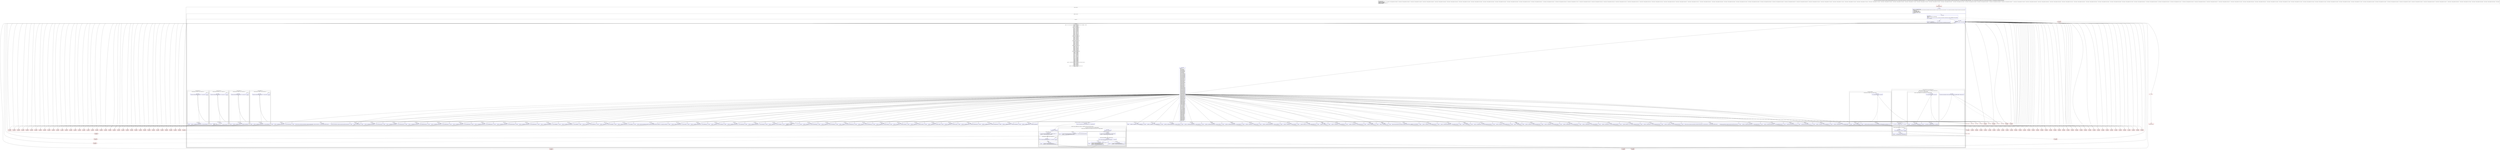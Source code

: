 digraph "CFG forandroidx.constraintlayout.widget.ConstraintSet.populateOverride(Landroid\/content\/Context;Landroidx\/constraintlayout\/widget\/ConstraintSet$Constraint;Landroid\/content\/res\/TypedArray;)V" {
subgraph cluster_Region_2022924913 {
label = "R(2:1|(3:3|4|7))";
node [shape=record,color=blue];
Node_215 [shape=record,label="{215\:\ 0x0000|int int r2 = r18.getIndexCount()\landroidx.constraintlayout.widget.ConstraintSet$Constraint$Delta androidx.constraintlayout.widget.ConstraintSet.Constraint.Delta r3 = new androidx.constraintlayout.widget.ConstraintSet.Constraint.Delta()\lr17.mDelta = r3\lr17.motion.mApply = false\lr17.layout.mApply = false\lr17.propertySet.mApply = false\lr17.transform.mApply = false\lint r4 = 0\l}"];
subgraph cluster_LoopRegion_978593911 {
label = "LOOP:0: (3:3|4|7)";
node [shape=record,color=blue];
Node_216 [shape=record,label="{216\:\ 0x0021|LOOP_START\lLOOP:0: B:216:0x0021\-\>B:330:0x05b1\lPHI: r4 \l  PHI: (r4v5 'i' int) = (r4v4 'i' int), (r4v6 'i' int) binds: [B:215:0x0000, B:330:0x05b1] A[DONT_GENERATE, DONT_INLINE]\l|if (r4 \< r2) goto L3\l}"];
subgraph cluster_Region_287174625 {
label = "R(3:3|4|7)";
node [shape=record,color=blue];
Node_217 [shape=record,label="{217\:\ 0x0023|int int r6 = r18.getIndex(r4)\lint int r7 = androidx.constraintlayout.widget.ConstraintSet.overrideMapToConstant.get(r6)\l}"];
subgraph cluster_SwitchRegion_1844834395 {
label = "Switch: 81
 case 2 -> R(2:208|1)
 case 3, 4, 9, 10, 25, 26, 29, 30, 32, 33, 35, 36, 61, 88, 89, 90, 91, 92, default -> R(2:5|1)
 case 5 -> R(2:206|1)
 case 6 -> R(2:204|1)
 case 7 -> R(2:202|1)
 case 8 -> R(1:(2:199|1)(1:1))
 case 11 -> R(2:195|1)
 case 12 -> R(2:193|1)
 case 13 -> R(2:191|1)
 case 14 -> R(2:189|1)
 case 15 -> R(2:187|1)
 case 16 -> R(2:185|1)
 case 17 -> R(2:183|1)
 case 18 -> R(2:181|1)
 case 19 -> R(2:179|1)
 case 20 -> R(2:177|1)
 case 21 -> R(2:175|1)
 case 22 -> R(2:173|1)
 case 23 -> R(2:171|1)
 case 24 -> R(2:169|1)
 case 27 -> R(2:167|1)
 case 28 -> R(2:165|1)
 case 31 -> R(1:(2:162|1)(1:1))
 case 34 -> R(2:158|1)
 case 37 -> R(2:156|1)
 case 38 -> R(2:154|1)
 case 39 -> R(2:152|1)
 case 40 -> R(2:150|1)
 case 41 -> R(2:148|1)
 case 42 -> R(2:146|1)
 case 43 -> R(2:144|1)
 case 44 -> R(1:(2:141|1)(1:1))
 case 45 -> R(2:137|1)
 case 46 -> R(2:135|1)
 case 47 -> R(2:133|1)
 case 48 -> R(2:131|1)
 case 49 -> R(2:129|1)
 case 50 -> R(2:127|1)
 case 51 -> R(2:125|1)
 case 52 -> R(2:123|1)
 case 53 -> R(1:(2:120|1)(1:1))
 case 54 -> R(2:116|1)
 case 55 -> R(2:114|1)
 case 56 -> R(2:112|1)
 case 57 -> R(2:110|1)
 case 58 -> R(2:108|1)
 case 59 -> R(2:106|1)
 case 60 -> R(2:104|1)
 case 62 -> R(2:102|1)
 case 63 -> R(2:100|1)
 case 64 -> R(2:98|1)
 case 65 -> R(1:(2:94|1)(2:96|1))
 case 66 -> R(2:90|1)
 case 67 -> R(2:88|1)
 case 68 -> R(2:86|1)
 case 69 -> R(2:84|1)
 case 70 -> R(2:82|1)
 case 71 -> R(2:80|1)
 case 72 -> R(2:78|1)
 case 73 -> R(2:76|1)
 case 74 -> R(2:74|1)
 case 75 -> R(2:72|1)
 case 76 -> R(2:70|1)
 case 77 -> R(2:68|1)
 case 78 -> R(2:66|1)
 case 79 -> R(2:64|1)
 case 80 -> R(2:62|1)
 case 81 -> R(2:60|1)
 case 82 -> R(2:58|1)
 case 83 -> R(2:56|1)
 case 84 -> R(2:54|1)
 case 85 -> R(2:52|1)
 case 86 -> R(2:35|(2:37|(2:39|1)(1:1))(1:(2:50|1)(2:44|(2:46|1)(2:48|1))))
 case 87 -> R(2:33|1)
 case 93 -> R(2:31|1)
 case 94 -> R(2:29|1)
 case 95 -> R(2:27|1)
 case 96 -> R(2:25|1)
 case 97 -> R(2:23|1)
 case 98 -> R(1:(2:12|(2:14|1)(1:1))(1:(2:19|1)(2:21|1)))
 case 99 -> R(2:8|1)";
node [shape=record,color=blue];
Node_218 [shape=record,label="{218\:\ 0x003a|switch(r7) \{\l    case 2: goto L208;\l    case 3: goto L5;\l    case 4: goto L5;\l    case 5: goto L206;\l    case 6: goto L204;\l    case 7: goto L202;\l    case 8: goto L197;\l    case 9: goto L5;\l    case 10: goto L5;\l    case 11: goto L195;\l    case 12: goto L193;\l    case 13: goto L191;\l    case 14: goto L189;\l    case 15: goto L187;\l    case 16: goto L185;\l    case 17: goto L183;\l    case 18: goto L181;\l    case 19: goto L179;\l    case 20: goto L177;\l    case 21: goto L175;\l    case 22: goto L173;\l    case 23: goto L171;\l    case 24: goto L169;\l    case 25: goto L5;\l    case 26: goto L5;\l    case 27: goto L167;\l    case 28: goto L165;\l    case 29: goto L5;\l    case 30: goto L5;\l    case 31: goto L160;\l    case 32: goto L5;\l    case 33: goto L5;\l    case 34: goto L158;\l    case 35: goto L5;\l    case 36: goto L5;\l    case 37: goto L156;\l    case 38: goto L154;\l    case 39: goto L152;\l    case 40: goto L150;\l    case 41: goto L148;\l    case 42: goto L146;\l    case 43: goto L144;\l    case 44: goto L139;\l    case 45: goto L137;\l    case 46: goto L135;\l    case 47: goto L133;\l    case 48: goto L131;\l    case 49: goto L129;\l    case 50: goto L127;\l    case 51: goto L125;\l    case 52: goto L123;\l    case 53: goto L118;\l    case 54: goto L116;\l    case 55: goto L114;\l    case 56: goto L112;\l    case 57: goto L110;\l    case 58: goto L108;\l    case 59: goto L106;\l    case 60: goto L104;\l    case 61: goto L5;\l    case 62: goto L102;\l    case 63: goto L100;\l    case 64: goto L98;\l    case 65: goto L92;\l    case 66: goto L90;\l    case 67: goto L88;\l    case 68: goto L86;\l    case 69: goto L84;\l    case 70: goto L82;\l    case 71: goto L80;\l    case 72: goto L78;\l    case 73: goto L76;\l    case 74: goto L74;\l    case 75: goto L72;\l    case 76: goto L70;\l    case 77: goto L68;\l    case 78: goto L66;\l    case 79: goto L64;\l    case 80: goto L62;\l    case 81: goto L60;\l    case 82: goto L58;\l    case 83: goto L56;\l    case 84: goto L54;\l    case 85: goto L52;\l    case 86: goto L35;\l    case 87: goto L33;\l    case 88: goto L5;\l    case 89: goto L5;\l    case 90: goto L5;\l    case 91: goto L5;\l    case 92: goto L5;\l    case 93: goto L31;\l    case 94: goto L29;\l    case 95: goto L27;\l    case 96: goto L25;\l    case 97: goto L23;\l    case 98: goto L10;\l    case 99: goto L8;\l    default: goto L5;\l\}\l}"];
subgraph cluster_Region_288257815 {
label = "R(2:208|1)";
node [shape=record,color=blue];
Node_329 [shape=record,label="{329\:\ 0x05a4|r3.add(2, r18.getDimensionPixelSize(r6, r17.layout.bottomMargin))\l}"];
Node_InsnContainer_1365319166 [shape=record,label="{|break\l}"];
}
subgraph cluster_Region_1515691851 {
label = "R(2:5|1)";
node [shape=record,color=blue];
Node_219 [shape=record,label="{219\:\ 0x003d|android.util.Log.w(androidx.constraintlayout.widget.ConstraintSet.TAG, \"Unknown attribute 0x\" + java.lang.Integer.toHexString(r6) + \"   \" + androidx.constraintlayout.widget.ConstraintSet.mapToConstant.get(r6))\l}"];
Node_InsnContainer_540230502 [shape=record,label="{|break\l}"];
}
subgraph cluster_Region_1639499347 {
label = "R(2:206|1)";
node [shape=record,color=blue];
Node_328 [shape=record,label="{328\:\ 0x059b|r3.add(5, r18.getString(r6))\l}"];
Node_InsnContainer_1929042830 [shape=record,label="{|break\l}"];
}
subgraph cluster_Region_39559423 {
label = "R(2:204|1)";
node [shape=record,color=blue];
Node_327 [shape=record,label="{327\:\ 0x058e|r3.add(6, r18.getDimensionPixelOffset(r6, r17.layout.editorAbsoluteX))\l}"];
Node_InsnContainer_1376188065 [shape=record,label="{|break\l}"];
}
subgraph cluster_Region_425142099 {
label = "R(2:202|1)";
node [shape=record,color=blue];
Node_326 [shape=record,label="{326\:\ 0x0581|r3.add(7, r18.getDimensionPixelOffset(r6, r17.layout.editorAbsoluteY))\l}"];
Node_InsnContainer_189898738 [shape=record,label="{|break\l}"];
}
subgraph cluster_Region_834917773 {
label = "R(1:(2:199|1)(1:1))";
node [shape=record,color=blue];
subgraph cluster_IfRegion_364994192 {
label = "IF [B:324:0x0571] THEN: R(2:199|1) ELSE: R(1:1)";
node [shape=record,color=blue];
Node_324 [shape=record,label="{324\:\ 0x0571|if (android.os.Build.VERSION.SDK_INT \>= 17) goto L199\l}"];
subgraph cluster_Region_2074312097 {
label = "R(2:199|1)";
node [shape=record,color=blue];
Node_325 [shape=record,label="{325\:\ 0x0573|r3.add(8, r18.getDimensionPixelSize(r6, r17.layout.endMargin))\l}"];
Node_InsnContainer_1880559991 [shape=record,label="{|break\l}"];
}
subgraph cluster_Region_2008989320 {
label = "R(1:1)";
node [shape=record,color=blue];
Node_InsnContainer_1493066319 [shape=record,label="{|break\l}"];
}
}
}
subgraph cluster_Region_1552852696 {
label = "R(2:195|1)";
node [shape=record,color=blue];
Node_322 [shape=record,label="{322\:\ 0x0561|r3.add(11, r18.getDimensionPixelSize(r6, r17.layout.goneBottomMargin))\l}"];
Node_InsnContainer_1205109278 [shape=record,label="{|break\l}"];
}
subgraph cluster_Region_51231214 {
label = "R(2:193|1)";
node [shape=record,color=blue];
Node_321 [shape=record,label="{321\:\ 0x0553|r3.add(12, r18.getDimensionPixelSize(r6, r17.layout.goneEndMargin))\l}"];
Node_InsnContainer_260095802 [shape=record,label="{|break\l}"];
}
subgraph cluster_Region_599812963 {
label = "R(2:191|1)";
node [shape=record,color=blue];
Node_320 [shape=record,label="{320\:\ 0x0545|r3.add(13, r18.getDimensionPixelSize(r6, r17.layout.goneLeftMargin))\l}"];
Node_InsnContainer_222829244 [shape=record,label="{|break\l}"];
}
subgraph cluster_Region_1139688655 {
label = "R(2:189|1)";
node [shape=record,color=blue];
Node_319 [shape=record,label="{319\:\ 0x0537|r3.add(14, r18.getDimensionPixelSize(r6, r17.layout.goneRightMargin))\l}"];
Node_InsnContainer_638577984 [shape=record,label="{|break\l}"];
}
subgraph cluster_Region_1795129868 {
label = "R(2:187|1)";
node [shape=record,color=blue];
Node_318 [shape=record,label="{318\:\ 0x0528|r3.add(15, r18.getDimensionPixelSize(r6, r17.layout.goneStartMargin))\l}"];
Node_InsnContainer_1160269805 [shape=record,label="{|break\l}"];
}
subgraph cluster_Region_72582260 {
label = "R(2:185|1)";
node [shape=record,color=blue];
Node_317 [shape=record,label="{317\:\ 0x0519|r3.add(16, r18.getDimensionPixelSize(r6, r17.layout.goneTopMargin))\l}"];
Node_InsnContainer_1339773213 [shape=record,label="{|break\l}"];
}
subgraph cluster_Region_610823406 {
label = "R(2:183|1)";
node [shape=record,color=blue];
Node_316 [shape=record,label="{316\:\ 0x050c|r3.add(17, r18.getDimensionPixelOffset(r6, r17.layout.guideBegin))\l}"];
Node_InsnContainer_34287520 [shape=record,label="{|break\l}"];
}
subgraph cluster_Region_353471632 {
label = "R(2:181|1)";
node [shape=record,color=blue];
Node_315 [shape=record,label="{315\:\ 0x04fd|r3.add(18, r18.getDimensionPixelOffset(r6, r17.layout.guideEnd))\l}"];
Node_InsnContainer_1538766668 [shape=record,label="{|break\l}"];
}
subgraph cluster_Region_57181148 {
label = "R(2:179|1)";
node [shape=record,color=blue];
Node_314 [shape=record,label="{314\:\ 0x04ee|r3.add(19, r18.getFloat(r6, r17.layout.guidePercent))\l}"];
Node_InsnContainer_1558695152 [shape=record,label="{|break\l}"];
}
subgraph cluster_Region_461424609 {
label = "R(2:177|1)";
node [shape=record,color=blue];
Node_313 [shape=record,label="{313\:\ 0x04df|r3.add(20, r18.getFloat(r6, r17.layout.horizontalBias))\l}"];
Node_InsnContainer_1235299784 [shape=record,label="{|break\l}"];
}
subgraph cluster_Region_2087245667 {
label = "R(2:175|1)";
node [shape=record,color=blue];
Node_312 [shape=record,label="{312\:\ 0x04d2|r3.add(21, r18.getLayoutDimension(r6, r17.layout.mHeight))\l}"];
Node_InsnContainer_302808435 [shape=record,label="{|break\l}"];
}
subgraph cluster_Region_1703194994 {
label = "R(2:173|1)";
node [shape=record,color=blue];
Node_311 [shape=record,label="{311\:\ 0x04bf|r3.add(22, androidx.constraintlayout.widget.ConstraintSet.VISIBILITY_FLAGS[r18.getInt(r6, r17.propertySet.visibility)])\l}"];
Node_InsnContainer_1961342377 [shape=record,label="{|break\l}"];
}
subgraph cluster_Region_573941885 {
label = "R(2:171|1)";
node [shape=record,color=blue];
Node_310 [shape=record,label="{310\:\ 0x04b0|r3.add(23, r18.getLayoutDimension(r6, r17.layout.mWidth))\l}"];
Node_InsnContainer_369457033 [shape=record,label="{|break\l}"];
}
subgraph cluster_Region_1066912789 {
label = "R(2:169|1)";
node [shape=record,color=blue];
Node_309 [shape=record,label="{309\:\ 0x04a1|r3.add(24, r18.getDimensionPixelSize(r6, r17.layout.leftMargin))\l}"];
Node_InsnContainer_1451939820 [shape=record,label="{|break\l}"];
}
subgraph cluster_Region_100583243 {
label = "R(2:167|1)";
node [shape=record,color=blue];
Node_308 [shape=record,label="{308\:\ 0x0492|r3.add(27, r18.getInt(r6, r17.layout.orientation))\l}"];
Node_InsnContainer_664592299 [shape=record,label="{|break\l}"];
}
subgraph cluster_Region_1169287591 {
label = "R(2:165|1)";
node [shape=record,color=blue];
Node_307 [shape=record,label="{307\:\ 0x0483|r3.add(28, r18.getDimensionPixelSize(r6, r17.layout.rightMargin))\l}"];
Node_InsnContainer_1855945740 [shape=record,label="{|break\l}"];
}
subgraph cluster_Region_1394337641 {
label = "R(1:(2:162|1)(1:1))";
node [shape=record,color=blue];
subgraph cluster_IfRegion_1395556177 {
label = "IF [B:305:0x0472] THEN: R(2:162|1) ELSE: R(1:1)";
node [shape=record,color=blue];
Node_305 [shape=record,label="{305\:\ 0x0472|if (android.os.Build.VERSION.SDK_INT \>= 17) goto L162\l}"];
subgraph cluster_Region_1254676268 {
label = "R(2:162|1)";
node [shape=record,color=blue];
Node_306 [shape=record,label="{306\:\ 0x0474|r3.add(31, r18.getDimensionPixelSize(r6, r17.layout.startMargin))\l}"];
Node_InsnContainer_302940952 [shape=record,label="{|break\l}"];
}
subgraph cluster_Region_124056137 {
label = "R(1:1)";
node [shape=record,color=blue];
Node_InsnContainer_189295971 [shape=record,label="{|break\l}"];
}
}
}
subgraph cluster_Region_1262374148 {
label = "R(2:158|1)";
node [shape=record,color=blue];
Node_303 [shape=record,label="{303\:\ 0x0461|r3.add(34, r18.getDimensionPixelSize(r6, r17.layout.topMargin))\l}"];
Node_InsnContainer_725376940 [shape=record,label="{|break\l}"];
}
subgraph cluster_Region_940122039 {
label = "R(2:156|1)";
node [shape=record,color=blue];
Node_302 [shape=record,label="{302\:\ 0x0452|r3.add(37, r18.getFloat(r6, r17.layout.verticalBias))\l}"];
Node_InsnContainer_1305218960 [shape=record,label="{|break\l}"];
}
subgraph cluster_Region_1916741056 {
label = "R(2:154|1)";
node [shape=record,color=blue];
Node_301 [shape=record,label="{301\:\ 0x0441|r17.mViewId = r18.getResourceId(r6, r17.mViewId)\lr3.add(38, r17.mViewId)\l}"];
Node_InsnContainer_1838832346 [shape=record,label="{|break\l}"];
}
subgraph cluster_Region_2118315292 {
label = "R(2:152|1)";
node [shape=record,color=blue];
Node_300 [shape=record,label="{300\:\ 0x0432|r3.add(39, r18.getFloat(r6, r17.layout.horizontalWeight))\l}"];
Node_InsnContainer_628162943 [shape=record,label="{|break\l}"];
}
subgraph cluster_Region_1202575805 {
label = "R(2:150|1)";
node [shape=record,color=blue];
Node_299 [shape=record,label="{299\:\ 0x0423|r3.add(40, r18.getFloat(r6, r17.layout.verticalWeight))\l}"];
Node_InsnContainer_1819929410 [shape=record,label="{|break\l}"];
}
subgraph cluster_Region_933859928 {
label = "R(2:148|1)";
node [shape=record,color=blue];
Node_298 [shape=record,label="{298\:\ 0x0414|r3.add(41, r18.getInt(r6, r17.layout.horizontalChainStyle))\l}"];
Node_InsnContainer_1097128402 [shape=record,label="{|break\l}"];
}
subgraph cluster_Region_1010016328 {
label = "R(2:146|1)";
node [shape=record,color=blue];
Node_297 [shape=record,label="{297\:\ 0x0405|r3.add(42, r18.getInt(r6, r17.layout.verticalChainStyle))\l}"];
Node_InsnContainer_2123827118 [shape=record,label="{|break\l}"];
}
subgraph cluster_Region_1433440479 {
label = "R(2:144|1)";
node [shape=record,color=blue];
Node_296 [shape=record,label="{296\:\ 0x03f6|r3.add(43, r18.getFloat(r6, r17.propertySet.alpha))\l}"];
Node_InsnContainer_1405127674 [shape=record,label="{|break\l}"];
}
subgraph cluster_Region_1883265339 {
label = "R(1:(2:141|1)(1:1))";
node [shape=record,color=blue];
subgraph cluster_IfRegion_386770088 {
label = "IF [B:294:0x03e2] THEN: R(2:141|1) ELSE: R(1:1)";
node [shape=record,color=blue];
Node_294 [shape=record,label="{294\:\ 0x03e2|if (android.os.Build.VERSION.SDK_INT \>= 21) goto L141\l}"];
subgraph cluster_Region_2092555261 {
label = "R(2:141|1)";
node [shape=record,color=blue];
Node_295 [shape=record,label="{295\:\ 0x03e4|r3.add(44, true)\lr3.add(44, r18.getDimension(r6, r17.transform.elevation))\l}"];
Node_InsnContainer_1365343120 [shape=record,label="{|break\l}"];
}
subgraph cluster_Region_111781149 {
label = "R(1:1)";
node [shape=record,color=blue];
Node_InsnContainer_1959968114 [shape=record,label="{|break\l}"];
}
}
}
subgraph cluster_Region_133807456 {
label = "R(2:137|1)";
node [shape=record,color=blue];
Node_292 [shape=record,label="{292\:\ 0x03d1|r3.add(45, r18.getFloat(r6, r17.transform.rotationX))\l}"];
Node_InsnContainer_243302308 [shape=record,label="{|break\l}"];
}
subgraph cluster_Region_652831799 {
label = "R(2:135|1)";
node [shape=record,color=blue];
Node_291 [shape=record,label="{291\:\ 0x03c2|r3.add(46, r18.getFloat(r6, r17.transform.rotationY))\l}"];
Node_InsnContainer_1424439327 [shape=record,label="{|break\l}"];
}
subgraph cluster_Region_2001663581 {
label = "R(2:133|1)";
node [shape=record,color=blue];
Node_290 [shape=record,label="{290\:\ 0x03b3|r3.add(47, r18.getFloat(r6, r17.transform.scaleX))\l}"];
Node_InsnContainer_531492563 [shape=record,label="{|break\l}"];
}
subgraph cluster_Region_1167764858 {
label = "R(2:131|1)";
node [shape=record,color=blue];
Node_289 [shape=record,label="{289\:\ 0x03a4|r3.add(48, r18.getFloat(r6, r17.transform.scaleY))\l}"];
Node_InsnContainer_2121660793 [shape=record,label="{|break\l}"];
}
subgraph cluster_Region_255990292 {
label = "R(2:129|1)";
node [shape=record,color=blue];
Node_288 [shape=record,label="{288\:\ 0x0395|r3.add(49, r18.getDimension(r6, r17.transform.transformPivotX))\l}"];
Node_InsnContainer_1929757772 [shape=record,label="{|break\l}"];
}
subgraph cluster_Region_1655129887 {
label = "R(2:127|1)";
node [shape=record,color=blue];
Node_287 [shape=record,label="{287\:\ 0x0386|r3.add(50, r18.getDimension(r6, r17.transform.transformPivotY))\l}"];
Node_InsnContainer_516898291 [shape=record,label="{|break\l}"];
}
subgraph cluster_Region_1650174216 {
label = "R(2:125|1)";
node [shape=record,color=blue];
Node_286 [shape=record,label="{286\:\ 0x0377|r3.add(51, r18.getDimension(r6, r17.transform.translationX))\l}"];
Node_InsnContainer_1852085135 [shape=record,label="{|break\l}"];
}
subgraph cluster_Region_1924802884 {
label = "R(2:123|1)";
node [shape=record,color=blue];
Node_285 [shape=record,label="{285\:\ 0x0368|r3.add(52, r18.getDimension(r6, r17.transform.translationY))\l}"];
Node_InsnContainer_1066078475 [shape=record,label="{|break\l}"];
}
subgraph cluster_Region_1651610898 {
label = "R(1:(2:120|1)(1:1))";
node [shape=record,color=blue];
subgraph cluster_IfRegion_87428106 {
label = "IF [B:283:0x0357] THEN: R(2:120|1) ELSE: R(1:1)";
node [shape=record,color=blue];
Node_283 [shape=record,label="{283\:\ 0x0357|if (android.os.Build.VERSION.SDK_INT \>= 21) goto L120\l}"];
subgraph cluster_Region_1832325053 {
label = "R(2:120|1)";
node [shape=record,color=blue];
Node_284 [shape=record,label="{284\:\ 0x0359|r3.add(53, r18.getDimension(r6, r17.transform.translationZ))\l}"];
Node_InsnContainer_1334054856 [shape=record,label="{|break\l}"];
}
subgraph cluster_Region_685792378 {
label = "R(1:1)";
node [shape=record,color=blue];
Node_InsnContainer_1180145009 [shape=record,label="{|break\l}"];
}
}
}
subgraph cluster_Region_904929979 {
label = "R(2:116|1)";
node [shape=record,color=blue];
Node_281 [shape=record,label="{281\:\ 0x0346|r3.add(54, r18.getInt(r6, r17.layout.widthDefault))\l}"];
Node_InsnContainer_1932822509 [shape=record,label="{|break\l}"];
}
subgraph cluster_Region_173858532 {
label = "R(2:114|1)";
node [shape=record,color=blue];
Node_280 [shape=record,label="{280\:\ 0x0337|r3.add(55, r18.getInt(r6, r17.layout.heightDefault))\l}"];
Node_InsnContainer_471936012 [shape=record,label="{|break\l}"];
}
subgraph cluster_Region_688862946 {
label = "R(2:112|1)";
node [shape=record,color=blue];
Node_279 [shape=record,label="{279\:\ 0x0328|r3.add(56, r18.getDimensionPixelSize(r6, r17.layout.widthMax))\l}"];
Node_InsnContainer_914923646 [shape=record,label="{|break\l}"];
}
subgraph cluster_Region_2089852569 {
label = "R(2:110|1)";
node [shape=record,color=blue];
Node_278 [shape=record,label="{278\:\ 0x0319|r3.add(57, r18.getDimensionPixelSize(r6, r17.layout.heightMax))\l}"];
Node_InsnContainer_1276008387 [shape=record,label="{|break\l}"];
}
subgraph cluster_Region_1220648522 {
label = "R(2:108|1)";
node [shape=record,color=blue];
Node_277 [shape=record,label="{277\:\ 0x030a|r3.add(58, r18.getDimensionPixelSize(r6, r17.layout.widthMin))\l}"];
Node_InsnContainer_458402368 [shape=record,label="{|break\l}"];
}
subgraph cluster_Region_604422728 {
label = "R(2:106|1)";
node [shape=record,color=blue];
Node_276 [shape=record,label="{276\:\ 0x02fb|r3.add(59, r18.getDimensionPixelSize(r6, r17.layout.heightMin))\l}"];
Node_InsnContainer_235320426 [shape=record,label="{|break\l}"];
}
subgraph cluster_Region_1961777164 {
label = "R(2:104|1)";
node [shape=record,color=blue];
Node_275 [shape=record,label="{275\:\ 0x02ec|r3.add(60, r18.getFloat(r6, r17.transform.rotation))\l}"];
Node_InsnContainer_2105441924 [shape=record,label="{|break\l}"];
}
subgraph cluster_Region_217211998 {
label = "R(2:102|1)";
node [shape=record,color=blue];
Node_274 [shape=record,label="{274\:\ 0x02dd|r3.add(62, r18.getDimensionPixelSize(r6, r17.layout.circleRadius))\l}"];
Node_InsnContainer_1131450023 [shape=record,label="{|break\l}"];
}
subgraph cluster_Region_1216714820 {
label = "R(2:100|1)";
node [shape=record,color=blue];
Node_273 [shape=record,label="{273\:\ 0x02ce|r3.add(63, r18.getFloat(r6, r17.layout.circleAngle))\l}"];
Node_InsnContainer_1300118563 [shape=record,label="{|break\l}"];
}
subgraph cluster_Region_1518536606 {
label = "R(2:98|1)";
node [shape=record,color=blue];
Node_272 [shape=record,label="{272\:\ 0x02bf|r3.add(64, lookupID(r18, r6, r17.motion.mAnimateRelativeTo))\l}"];
Node_InsnContainer_1986028546 [shape=record,label="{|break\l}"];
}
subgraph cluster_Region_2019868180 {
label = "R(1:(2:94|1)(2:96|1))";
node [shape=record,color=blue];
subgraph cluster_IfRegion_473320047 {
label = "IF [B:269:0x02a7] THEN: R(2:94|1) ELSE: R(2:96|1)";
node [shape=record,color=blue];
Node_269 [shape=record,label="{269\:\ 0x02a7|if (r18.peekValue(r6).type == 3) goto L94\l}"];
subgraph cluster_Region_1554717434 {
label = "R(2:94|1)";
node [shape=record,color=blue];
Node_270 [shape=record,label="{270\:\ 0x02a9|r3.add(65, r18.getString(r6))\l}"];
Node_InsnContainer_1059459593 [shape=record,label="{|break\l}"];
}
subgraph cluster_Region_1139037605 {
label = "R(2:96|1)";
node [shape=record,color=blue];
Node_271 [shape=record,label="{271\:\ 0x02b2|r3.add(65, androidx.constraintlayout.core.motion.utils.Easing.NAMED_EASING[r18.getInteger(r6, 0)])\l}"];
Node_InsnContainer_59096810 [shape=record,label="{|break\l}"];
}
}
}
subgraph cluster_Region_667398693 {
label = "R(2:90|1)";
node [shape=record,color=blue];
Node_267 [shape=record,label="{267\:\ 0x0294|r3.add(66, r18.getInt(r6, 0))\l}"];
Node_InsnContainer_1991285484 [shape=record,label="{|break\l}"];
}
subgraph cluster_Region_1698361012 {
label = "R(2:88|1)";
node [shape=record,color=blue];
Node_266 [shape=record,label="{266\:\ 0x0285|r3.add(67, r18.getFloat(r6, r17.motion.mPathRotate))\l}"];
Node_InsnContainer_737742384 [shape=record,label="{|break\l}"];
}
subgraph cluster_Region_1631732771 {
label = "R(2:86|1)";
node [shape=record,color=blue];
Node_265 [shape=record,label="{265\:\ 0x0276|r3.add(68, r18.getFloat(r6, r17.propertySet.mProgress))\l}"];
Node_InsnContainer_616621852 [shape=record,label="{|break\l}"];
}
subgraph cluster_Region_15363283 {
label = "R(2:84|1)";
node [shape=record,color=blue];
Node_264 [shape=record,label="{264\:\ 0x026b|r3.add(69, r18.getFloat(r6, 1.0f))\l}"];
Node_InsnContainer_169635712 [shape=record,label="{|break\l}"];
}
subgraph cluster_Region_438739057 {
label = "R(2:82|1)";
node [shape=record,color=blue];
Node_263 [shape=record,label="{263\:\ 0x0260|r3.add(70, r18.getFloat(r6, 1.0f))\l}"];
Node_InsnContainer_2013918165 [shape=record,label="{|break\l}"];
}
subgraph cluster_Region_459471466 {
label = "R(2:80|1)";
node [shape=record,color=blue];
Node_262 [shape=record,label="{262\:\ 0x0259|android.util.Log.e(androidx.constraintlayout.widget.ConstraintSet.TAG, \"CURRENTLY UNSUPPORTED\")\l}"];
Node_InsnContainer_943265309 [shape=record,label="{|break\l}"];
}
subgraph cluster_Region_677098191 {
label = "R(2:78|1)";
node [shape=record,color=blue];
Node_261 [shape=record,label="{261\:\ 0x024a|r3.add(72, r18.getInt(r6, r17.layout.mBarrierDirection))\l}"];
Node_InsnContainer_1370496757 [shape=record,label="{|break\l}"];
}
subgraph cluster_Region_1540069563 {
label = "R(2:76|1)";
node [shape=record,color=blue];
Node_260 [shape=record,label="{260\:\ 0x023b|r3.add(73, r18.getDimensionPixelSize(r6, r17.layout.mBarrierMargin))\l}"];
Node_InsnContainer_1712375885 [shape=record,label="{|break\l}"];
}
subgraph cluster_Region_135588837 {
label = "R(2:74|1)";
node [shape=record,color=blue];
Node_259 [shape=record,label="{259\:\ 0x0230|r3.add(74, r18.getString(r6))\l}"];
Node_InsnContainer_1781387087 [shape=record,label="{|break\l}"];
}
subgraph cluster_Region_664725438 {
label = "R(2:72|1)";
node [shape=record,color=blue];
Node_258 [shape=record,label="{258\:\ 0x0221|r3.add(75, r18.getBoolean(r6, r17.layout.mBarrierAllowsGoneWidgets))\l}"];
Node_InsnContainer_441759209 [shape=record,label="{|break\l}"];
}
subgraph cluster_Region_1378284616 {
label = "R(2:70|1)";
node [shape=record,color=blue];
Node_257 [shape=record,label="{257\:\ 0x0212|r3.add(76, r18.getInt(r6, r17.motion.mPathMotionArc))\l}"];
Node_InsnContainer_1262639072 [shape=record,label="{|break\l}"];
}
subgraph cluster_Region_1429184759 {
label = "R(2:68|1)";
node [shape=record,color=blue];
Node_256 [shape=record,label="{256\:\ 0x0207|r3.add(77, r18.getString(r6))\l}"];
Node_InsnContainer_728808549 [shape=record,label="{|break\l}"];
}
subgraph cluster_Region_2060137076 {
label = "R(2:66|1)";
node [shape=record,color=blue];
Node_255 [shape=record,label="{255\:\ 0x01f8|r3.add(78, r18.getInt(r6, r17.propertySet.mVisibilityMode))\l}"];
Node_InsnContainer_790841843 [shape=record,label="{|break\l}"];
}
subgraph cluster_Region_708348292 {
label = "R(2:64|1)";
node [shape=record,color=blue];
Node_254 [shape=record,label="{254\:\ 0x01e9|r3.add(79, r18.getFloat(r6, r17.motion.mMotionStagger))\l}"];
Node_InsnContainer_283597315 [shape=record,label="{|break\l}"];
}
subgraph cluster_Region_1331280959 {
label = "R(2:62|1)";
node [shape=record,color=blue];
Node_253 [shape=record,label="{253\:\ 0x01da|r3.add(80, r18.getBoolean(r6, r17.layout.constrainedWidth))\l}"];
Node_InsnContainer_1237574312 [shape=record,label="{|break\l}"];
}
subgraph cluster_Region_1742312763 {
label = "R(2:60|1)";
node [shape=record,color=blue];
Node_252 [shape=record,label="{252\:\ 0x01cb|r3.add(81, r18.getBoolean(r6, r17.layout.constrainedHeight))\l}"];
Node_InsnContainer_1736371297 [shape=record,label="{|break\l}"];
}
subgraph cluster_Region_1151488806 {
label = "R(2:58|1)";
node [shape=record,color=blue];
Node_251 [shape=record,label="{251\:\ 0x01bc|r3.add(82, r18.getInteger(r6, r17.motion.mAnimateCircleAngleTo))\l}"];
Node_InsnContainer_1386700204 [shape=record,label="{|break\l}"];
}
subgraph cluster_Region_708347551 {
label = "R(2:56|1)";
node [shape=record,color=blue];
Node_250 [shape=record,label="{250\:\ 0x01ad|r3.add(83, lookupID(r18, r6, r17.transform.transformPivotTarget))\l}"];
Node_InsnContainer_2017079993 [shape=record,label="{|break\l}"];
}
subgraph cluster_Region_679636899 {
label = "R(2:54|1)";
node [shape=record,color=blue];
Node_249 [shape=record,label="{249\:\ 0x019e|r3.add(84, r18.getInteger(r6, r17.motion.mQuantizeMotionSteps))\l}"];
Node_InsnContainer_783960500 [shape=record,label="{|break\l}"];
}
subgraph cluster_Region_56182725 {
label = "R(2:52|1)";
node [shape=record,color=blue];
Node_248 [shape=record,label="{248\:\ 0x018f|r3.add(85, r18.getFloat(r6, r17.motion.mQuantizeMotionPhase))\l}"];
Node_InsnContainer_1043838438 [shape=record,label="{|break\l}"];
}
subgraph cluster_Region_903533064 {
label = "R(2:35|(2:37|(2:39|1)(1:1))(1:(2:50|1)(2:44|(2:46|1)(2:48|1))))";
node [shape=record,color=blue];
Node_236 [shape=record,label="{236\:\ 0x0101|android.util.TypedValue android.util.TypedValue r8 = r18.peekValue(r6)\l}"];
subgraph cluster_IfRegion_1883607274 {
label = "IF [B:237:0x010c] THEN: R(2:37|(2:39|1)(1:1)) ELSE: R(1:(2:50|1)(2:44|(2:46|1)(2:48|1)))";
node [shape=record,color=blue];
Node_237 [shape=record,label="{237\:\ 0x010c|if (r8.type == 1) goto L37\l}"];
subgraph cluster_Region_1429479403 {
label = "R(2:37|(2:39|1)(1:1))";
node [shape=record,color=blue];
Node_238 [shape=record,label="{238\:\ 0x010e|r17.motion.mQuantizeInterpolatorID = r18.getResourceId(r6, \-1)\lr3.add(89, r17.motion.mQuantizeInterpolatorID)\l}"];
subgraph cluster_IfRegion_1452660145 {
label = "IF [B:239:0x0121] THEN: R(2:39|1) ELSE: R(1:1)";
node [shape=record,color=blue];
Node_239 [shape=record,label="{239\:\ 0x0121|if (r17.motion.mQuantizeInterpolatorID != (\-1)) goto L39\l}"];
subgraph cluster_Region_995518380 {
label = "R(2:39|1)";
node [shape=record,color=blue];
Node_240 [shape=record,label="{240\:\ 0x0123|r17.motion.mQuantizeInterpolatorType = \-2\lr3.add(88, r17.motion.mQuantizeInterpolatorType)\l}"];
Node_InsnContainer_2140375584 [shape=record,label="{|break\l}"];
}
subgraph cluster_Region_60328847 {
label = "R(1:1)";
node [shape=record,color=blue];
Node_InsnContainer_235167 [shape=record,label="{|break\l}"];
}
}
}
subgraph cluster_Region_2026107763 {
label = "R(1:(2:50|1)(2:44|(2:46|1)(2:48|1))) | ELSE_IF_CHAIN\l";
node [shape=record,color=blue];
subgraph cluster_IfRegion_90019082 {
label = "IF [B:242:0x0132] THEN: R(2:50|1) ELSE: R(2:44|(2:46|1)(2:48|1)) | ELSE_IF_CHAIN\l";
node [shape=record,color=blue];
Node_242 [shape=record,label="{242\:\ 0x0132|if (r8.type != 3) goto L50\l}"];
subgraph cluster_Region_1239058 {
label = "R(2:50|1)";
node [shape=record,color=blue];
Node_247 [shape=record,label="{247\:\ 0x017a|r17.motion.mQuantizeInterpolatorType = r18.getInteger(r6, r17.motion.mQuantizeInterpolatorID)\lr3.add(88, r17.motion.mQuantizeInterpolatorType)\l}"];
Node_InsnContainer_459449537 [shape=record,label="{|break\l}"];
}
subgraph cluster_Region_1237119162 {
label = "R(2:44|(2:46|1)(2:48|1))";
node [shape=record,color=blue];
Node_243 [shape=record,label="{243\:\ 0x0134|r17.motion.mQuantizeInterpolatorString = r18.getString(r6)\lr3.add(90, r17.motion.mQuantizeInterpolatorString)\l}"];
subgraph cluster_IfRegion_1549893841 {
label = "IF [B:244:0x014f] THEN: R(2:46|1) ELSE: R(2:48|1)";
node [shape=record,color=blue];
Node_244 [shape=record,label="{244\:\ 0x014f|if (r17.motion.mQuantizeInterpolatorString.indexOf(\"\/\") \> 0) goto L46\l}"];
subgraph cluster_Region_1015182625 {
label = "R(2:46|1)";
node [shape=record,color=blue];
Node_245 [shape=record,label="{245\:\ 0x0151|r17.motion.mQuantizeInterpolatorID = r18.getResourceId(r6, \-1)\lr3.add(89, r17.motion.mQuantizeInterpolatorID)\lr17.motion.mQuantizeInterpolatorType = \-2\lr3.add(88, r17.motion.mQuantizeInterpolatorType)\l}"];
Node_InsnContainer_1087001260 [shape=record,label="{|break\l}"];
}
subgraph cluster_Region_878775834 {
label = "R(2:48|1)";
node [shape=record,color=blue];
Node_246 [shape=record,label="{246\:\ 0x016d|r17.motion.mQuantizeInterpolatorType = \-1\lr3.add(88, r17.motion.mQuantizeInterpolatorType)\l}"];
Node_InsnContainer_662006189 [shape=record,label="{|break\l}"];
}
}
}
}
}
}
}
subgraph cluster_Region_1271284149 {
label = "R(2:33|1)";
node [shape=record,color=blue];
Node_235 [shape=record,label="{235\:\ 0x00db|android.util.Log.w(androidx.constraintlayout.widget.ConstraintSet.TAG, \"unused attribute 0x\" + java.lang.Integer.toHexString(r6) + \"   \" + androidx.constraintlayout.widget.ConstraintSet.mapToConstant.get(r6))\l}"];
Node_InsnContainer_700421422 [shape=record,label="{|break\l}"];
}
subgraph cluster_Region_589570812 {
label = "R(2:31|1)";
node [shape=record,color=blue];
Node_234 [shape=record,label="{234\:\ 0x00cc|r3.add(93, r18.getDimensionPixelSize(r6, r17.layout.baselineMargin))\l}"];
Node_InsnContainer_2039021504 [shape=record,label="{|break\l}"];
}
subgraph cluster_Region_229850882 {
label = "R(2:29|1)";
node [shape=record,color=blue];
Node_233 [shape=record,label="{233\:\ 0x00bd|r3.add(94, r18.getDimensionPixelSize(r6, r17.layout.goneBaselineMargin))\l}"];
Node_InsnContainer_1808113007 [shape=record,label="{|break\l}"];
}
subgraph cluster_Region_574060776 {
label = "R(2:27|1)";
node [shape=record,color=blue];
Node_232 [shape=record,label="{232\:\ 0x00b8|parseDimensionConstraints(r3, r18, r6, 0)\l}"];
Node_InsnContainer_1743890875 [shape=record,label="{|break\l}"];
}
subgraph cluster_Region_505066346 {
label = "R(2:25|1)";
node [shape=record,color=blue];
Node_231 [shape=record,label="{231\:\ 0x00b3|parseDimensionConstraints(r3, r18, r6, 1)\l}"];
Node_InsnContainer_842159758 [shape=record,label="{|break\l}"];
}
subgraph cluster_Region_472596887 {
label = "R(2:23|1)";
node [shape=record,color=blue];
Node_230 [shape=record,label="{230\:\ 0x00a4|r3.add(97, r18.getInt(r6, r17.layout.mWrapBehavior))\l}"];
Node_InsnContainer_209373687 [shape=record,label="{|break\l}"];
}
subgraph cluster_Region_1259541490 {
label = "R(1:(2:12|(2:14|1)(1:1))(1:(2:19|1)(2:21|1)))";
node [shape=record,color=blue];
subgraph cluster_IfRegion_558221146 {
label = "IF [B:222:0x0074] THEN: R(2:12|(2:14|1)(1:1)) ELSE: R(1:(2:19|1)(2:21|1))";
node [shape=record,color=blue];
Node_222 [shape=record,label="{222\:\ 0x0074|if (androidx.constraintlayout.motion.widget.MotionLayout.IS_IN_EDIT_MODE != false) goto L12\l}"];
subgraph cluster_Region_764228161 {
label = "R(2:12|(2:14|1)(1:1))";
node [shape=record,color=blue];
Node_223 [shape=record,label="{223\:\ 0x0076|r17.mViewId = r18.getResourceId(r6, r17.mViewId)\l}"];
subgraph cluster_IfRegion_31679450 {
label = "IF [B:224:0x0080] THEN: R(2:14|1) ELSE: R(1:1)";
node [shape=record,color=blue];
Node_224 [shape=record,label="{224\:\ 0x0080|if (r17.mViewId == (\-1)) goto L14\l}"];
subgraph cluster_Region_54943917 {
label = "R(2:14|1)";
node [shape=record,color=blue];
Node_225 [shape=record,label="{225\:\ 0x0082|r17.mTargetString = r18.getString(r6)\l}"];
Node_InsnContainer_1535911776 [shape=record,label="{|break\l}"];
}
subgraph cluster_Region_139666272 {
label = "R(1:1)";
node [shape=record,color=blue];
Node_InsnContainer_119753255 [shape=record,label="{|break\l}"];
}
}
}
subgraph cluster_Region_499385514 {
label = "R(1:(2:19|1)(2:21|1)) | ELSE_IF_CHAIN\l";
node [shape=record,color=blue];
subgraph cluster_IfRegion_1617930335 {
label = "IF [B:227:0x0090] THEN: R(2:19|1) ELSE: R(2:21|1) | ELSE_IF_CHAIN\l";
node [shape=record,color=blue];
Node_227 [shape=record,label="{227\:\ 0x0090|if (r18.peekValue(r6).type == 3) goto L19\l}"];
subgraph cluster_Region_425563662 {
label = "R(2:19|1)";
node [shape=record,color=blue];
Node_228 [shape=record,label="{228\:\ 0x0092|r17.mTargetString = r18.getString(r6)\l}"];
Node_InsnContainer_659134293 [shape=record,label="{|break\l}"];
}
subgraph cluster_Region_1560719454 {
label = "R(2:21|1)";
node [shape=record,color=blue];
Node_229 [shape=record,label="{229\:\ 0x009a|r17.mViewId = r18.getResourceId(r6, r17.mViewId)\l}"];
Node_InsnContainer_915470591 [shape=record,label="{|break\l}"];
}
}
}
}
}
subgraph cluster_Region_141829695 {
label = "R(2:8|1)";
node [shape=record,color=blue];
Node_220 [shape=record,label="{220\:\ 0x0063|r3.add(99, r18.getBoolean(r6, r17.layout.guidelineUseRtl))\l}"];
Node_InsnContainer_738193016 [shape=record,label="{|break\l}"];
}
}
Node_330 [shape=record,label="{330\:\ 0x05b1|LOOP_END\lLOOP:0: B:216:0x0021\-\>B:330:0x05b1\l|r4++\l}"];
}
}
}
Node_213 [shape=record,color=red,label="{213\:\ ?|MTH_ENTER_BLOCK\l}"];
Node_334 [shape=record,color=red,label="{334\:\ 0x05b1|SYNTHETIC\l}"];
Node_335 [shape=record,color=red,label="{335\:\ 0x05b1|SYNTHETIC\l}"];
Node_221 [shape=record,color=red,label="{221\:\ 0x0072}"];
Node_337 [shape=record,color=red,label="{337\:\ 0x05b1|SYNTHETIC\l}"];
Node_336 [shape=record,color=red,label="{336\:\ 0x05b1|SYNTHETIC\l}"];
Node_226 [shape=record,color=red,label="{226\:\ 0x008a}"];
Node_338 [shape=record,color=red,label="{338\:\ 0x05b1|SYNTHETIC\l}"];
Node_339 [shape=record,color=red,label="{339\:\ 0x05b1|SYNTHETIC\l}"];
Node_340 [shape=record,color=red,label="{340\:\ 0x05b1|SYNTHETIC\l}"];
Node_341 [shape=record,color=red,label="{341\:\ 0x05b1|SYNTHETIC\l}"];
Node_342 [shape=record,color=red,label="{342\:\ 0x05b1|SYNTHETIC\l}"];
Node_343 [shape=record,color=red,label="{343\:\ 0x05b1|SYNTHETIC\l}"];
Node_344 [shape=record,color=red,label="{344\:\ 0x05b1|SYNTHETIC\l}"];
Node_345 [shape=record,color=red,label="{345\:\ 0x05b1|SYNTHETIC\l}"];
Node_347 [shape=record,color=red,label="{347\:\ 0x05b1|SYNTHETIC\l}"];
Node_346 [shape=record,color=red,label="{346\:\ 0x05b1|SYNTHETIC\l}"];
Node_241 [shape=record,color=red,label="{241\:\ 0x0130}"];
Node_348 [shape=record,color=red,label="{348\:\ 0x05b1|SYNTHETIC\l}"];
Node_349 [shape=record,color=red,label="{349\:\ 0x05b1|SYNTHETIC\l}"];
Node_350 [shape=record,color=red,label="{350\:\ 0x05b1|SYNTHETIC\l}"];
Node_351 [shape=record,color=red,label="{351\:\ 0x05b1|SYNTHETIC\l}"];
Node_352 [shape=record,color=red,label="{352\:\ 0x05b1|SYNTHETIC\l}"];
Node_353 [shape=record,color=red,label="{353\:\ 0x05b1|SYNTHETIC\l}"];
Node_354 [shape=record,color=red,label="{354\:\ 0x05b1|SYNTHETIC\l}"];
Node_355 [shape=record,color=red,label="{355\:\ 0x05b1|SYNTHETIC\l}"];
Node_356 [shape=record,color=red,label="{356\:\ 0x05b1|SYNTHETIC\l}"];
Node_357 [shape=record,color=red,label="{357\:\ 0x05b1|SYNTHETIC\l}"];
Node_358 [shape=record,color=red,label="{358\:\ 0x05b1|SYNTHETIC\l}"];
Node_359 [shape=record,color=red,label="{359\:\ 0x05b1|SYNTHETIC\l}"];
Node_360 [shape=record,color=red,label="{360\:\ 0x05b1|SYNTHETIC\l}"];
Node_361 [shape=record,color=red,label="{361\:\ 0x05b1|SYNTHETIC\l}"];
Node_362 [shape=record,color=red,label="{362\:\ 0x05b1|SYNTHETIC\l}"];
Node_363 [shape=record,color=red,label="{363\:\ 0x05b1|SYNTHETIC\l}"];
Node_364 [shape=record,color=red,label="{364\:\ 0x05b1|SYNTHETIC\l}"];
Node_365 [shape=record,color=red,label="{365\:\ 0x05b1|SYNTHETIC\l}"];
Node_366 [shape=record,color=red,label="{366\:\ 0x05b1|SYNTHETIC\l}"];
Node_367 [shape=record,color=red,label="{367\:\ 0x05b1|SYNTHETIC\l}"];
Node_368 [shape=record,color=red,label="{368\:\ 0x05b1|SYNTHETIC\l}"];
Node_369 [shape=record,color=red,label="{369\:\ 0x05b1|SYNTHETIC\l}"];
Node_370 [shape=record,color=red,label="{370\:\ 0x05b1|SYNTHETIC\l}"];
Node_268 [shape=record,color=red,label="{268\:\ 0x029f}"];
Node_371 [shape=record,color=red,label="{371\:\ 0x05b1|SYNTHETIC\l}"];
Node_372 [shape=record,color=red,label="{372\:\ 0x05b1|SYNTHETIC\l}"];
Node_373 [shape=record,color=red,label="{373\:\ 0x05b1|SYNTHETIC\l}"];
Node_374 [shape=record,color=red,label="{374\:\ 0x05b1|SYNTHETIC\l}"];
Node_375 [shape=record,color=red,label="{375\:\ 0x05b1|SYNTHETIC\l}"];
Node_376 [shape=record,color=red,label="{376\:\ 0x05b1|SYNTHETIC\l}"];
Node_377 [shape=record,color=red,label="{377\:\ 0x05b1|SYNTHETIC\l}"];
Node_378 [shape=record,color=red,label="{378\:\ 0x05b1|SYNTHETIC\l}"];
Node_379 [shape=record,color=red,label="{379\:\ 0x05b1|SYNTHETIC\l}"];
Node_380 [shape=record,color=red,label="{380\:\ 0x05b1|SYNTHETIC\l}"];
Node_381 [shape=record,color=red,label="{381\:\ 0x05b1|SYNTHETIC\l}"];
Node_382 [shape=record,color=red,label="{382\:\ 0x05b1|SYNTHETIC\l}"];
Node_282 [shape=record,color=red,label="{282\:\ 0x0355}"];
Node_384 [shape=record,color=red,label="{384\:\ 0x05b1|SYNTHETIC\l}"];
Node_383 [shape=record,color=red,label="{383\:\ 0x05b1|SYNTHETIC\l}"];
Node_385 [shape=record,color=red,label="{385\:\ 0x05b1|SYNTHETIC\l}"];
Node_386 [shape=record,color=red,label="{386\:\ 0x05b1|SYNTHETIC\l}"];
Node_387 [shape=record,color=red,label="{387\:\ 0x05b1|SYNTHETIC\l}"];
Node_388 [shape=record,color=red,label="{388\:\ 0x05b1|SYNTHETIC\l}"];
Node_389 [shape=record,color=red,label="{389\:\ 0x05b1|SYNTHETIC\l}"];
Node_390 [shape=record,color=red,label="{390\:\ 0x05b1|SYNTHETIC\l}"];
Node_391 [shape=record,color=red,label="{391\:\ 0x05b1|SYNTHETIC\l}"];
Node_392 [shape=record,color=red,label="{392\:\ 0x05b1|SYNTHETIC\l}"];
Node_293 [shape=record,color=red,label="{293\:\ 0x03e0}"];
Node_394 [shape=record,color=red,label="{394\:\ 0x05b1|SYNTHETIC\l}"];
Node_393 [shape=record,color=red,label="{393\:\ 0x05b1|SYNTHETIC\l}"];
Node_395 [shape=record,color=red,label="{395\:\ 0x05b1|SYNTHETIC\l}"];
Node_396 [shape=record,color=red,label="{396\:\ 0x05b1|SYNTHETIC\l}"];
Node_397 [shape=record,color=red,label="{397\:\ 0x05b1|SYNTHETIC\l}"];
Node_398 [shape=record,color=red,label="{398\:\ 0x05b1|SYNTHETIC\l}"];
Node_399 [shape=record,color=red,label="{399\:\ 0x05b1|SYNTHETIC\l}"];
Node_400 [shape=record,color=red,label="{400\:\ 0x05b1|SYNTHETIC\l}"];
Node_401 [shape=record,color=red,label="{401\:\ 0x05b1|SYNTHETIC\l}"];
Node_402 [shape=record,color=red,label="{402\:\ 0x05b1|SYNTHETIC\l}"];
Node_304 [shape=record,color=red,label="{304\:\ 0x0470}"];
Node_404 [shape=record,color=red,label="{404\:\ 0x05b1|SYNTHETIC\l}"];
Node_403 [shape=record,color=red,label="{403\:\ 0x05b1|SYNTHETIC\l}"];
Node_405 [shape=record,color=red,label="{405\:\ 0x05b1|SYNTHETIC\l}"];
Node_406 [shape=record,color=red,label="{406\:\ 0x05b1|SYNTHETIC\l}"];
Node_407 [shape=record,color=red,label="{407\:\ 0x05b1|SYNTHETIC\l}"];
Node_408 [shape=record,color=red,label="{408\:\ 0x05b1|SYNTHETIC\l}"];
Node_409 [shape=record,color=red,label="{409\:\ 0x05b1|SYNTHETIC\l}"];
Node_410 [shape=record,color=red,label="{410\:\ 0x05b1|SYNTHETIC\l}"];
Node_411 [shape=record,color=red,label="{411\:\ 0x05b1|SYNTHETIC\l}"];
Node_412 [shape=record,color=red,label="{412\:\ 0x05b1|SYNTHETIC\l}"];
Node_413 [shape=record,color=red,label="{413\:\ 0x05b1|SYNTHETIC\l}"];
Node_414 [shape=record,color=red,label="{414\:\ 0x05b1|SYNTHETIC\l}"];
Node_415 [shape=record,color=red,label="{415\:\ 0x05b1|SYNTHETIC\l}"];
Node_416 [shape=record,color=red,label="{416\:\ 0x05b1|SYNTHETIC\l}"];
Node_417 [shape=record,color=red,label="{417\:\ 0x05b1|SYNTHETIC\l}"];
Node_418 [shape=record,color=red,label="{418\:\ 0x05b1|SYNTHETIC\l}"];
Node_419 [shape=record,color=red,label="{419\:\ 0x05b1|SYNTHETIC\l}"];
Node_420 [shape=record,color=red,label="{420\:\ 0x05b1|SYNTHETIC\l}"];
Node_323 [shape=record,color=red,label="{323\:\ 0x056f}"];
Node_422 [shape=record,color=red,label="{422\:\ 0x05b1|SYNTHETIC\l}"];
Node_421 [shape=record,color=red,label="{421\:\ 0x05b1|SYNTHETIC\l}"];
Node_423 [shape=record,color=red,label="{423\:\ 0x05b1|SYNTHETIC\l}"];
Node_424 [shape=record,color=red,label="{424\:\ 0x05b1|SYNTHETIC\l}"];
Node_425 [shape=record,color=red,label="{425\:\ 0x05b1|SYNTHETIC\l}"];
Node_333 [shape=record,color=red,label="{333\:\ 0x05b1|SYNTHETIC\l}"];
Node_332 [shape=record,color=red,label="{332\:\ 0x05b5|SYNTHETIC\l}"];
Node_331 [shape=record,color=red,label="{331\:\ 0x05b5}"];
Node_214 [shape=record,color=red,label="{214\:\ ?|MTH_EXIT_BLOCK\l}"];
MethodNode[shape=record,label="{private static void androidx.constraintlayout.widget.ConstraintSet.populateOverride((r16v0 'ctx' android.content.Context A[D('ctx' android.content.Context), IMMUTABLE_TYPE, METHOD_ARGUMENT]), (r17v0 'c' androidx.constraintlayout.widget.ConstraintSet$Constraint A[D('c' androidx.constraintlayout.widget.ConstraintSet$Constraint), IMMUTABLE_TYPE, METHOD_ARGUMENT]), (r18v0 'a' android.content.res.TypedArray A[D('a' android.content.res.TypedArray), IMMUTABLE_TYPE, METHOD_ARGUMENT]))  | USE_LINES_HINTS\lBACK_EDGE: B:330:0x05b1 \-\> B:216:0x0021, CROSS_EDGE: B:220:0x0063 \-\> B:330:0x05b1, CROSS_EDGE: B:225:0x0082 \-\> B:330:0x05b1, CROSS_EDGE: B:224:0x0080 \-\> B:330:0x05b1, CROSS_EDGE: B:228:0x0092 \-\> B:330:0x05b1, CROSS_EDGE: B:229:0x009a \-\> B:330:0x05b1, CROSS_EDGE: B:230:0x00a4 \-\> B:330:0x05b1, CROSS_EDGE: B:231:0x00b3 \-\> B:330:0x05b1, CROSS_EDGE: B:232:0x00b8 \-\> B:330:0x05b1, CROSS_EDGE: B:233:0x00bd \-\> B:330:0x05b1, CROSS_EDGE: B:234:0x00cc \-\> B:330:0x05b1, CROSS_EDGE: B:235:0x00db \-\> B:330:0x05b1, CROSS_EDGE: B:240:0x0123 \-\> B:330:0x05b1, CROSS_EDGE: B:239:0x0121 \-\> B:330:0x05b1, CROSS_EDGE: B:245:0x0151 \-\> B:330:0x05b1, CROSS_EDGE: B:246:0x016d \-\> B:330:0x05b1, CROSS_EDGE: B:247:0x017a \-\> B:330:0x05b1, CROSS_EDGE: B:248:0x018f \-\> B:330:0x05b1, CROSS_EDGE: B:249:0x019e \-\> B:330:0x05b1, CROSS_EDGE: B:250:0x01ad \-\> B:330:0x05b1, CROSS_EDGE: B:251:0x01bc \-\> B:330:0x05b1, CROSS_EDGE: B:252:0x01cb \-\> B:330:0x05b1, CROSS_EDGE: B:253:0x01da \-\> B:330:0x05b1, CROSS_EDGE: B:254:0x01e9 \-\> B:330:0x05b1, CROSS_EDGE: B:255:0x01f8 \-\> B:330:0x05b1, CROSS_EDGE: B:256:0x0207 \-\> B:330:0x05b1, CROSS_EDGE: B:257:0x0212 \-\> B:330:0x05b1, CROSS_EDGE: B:258:0x0221 \-\> B:330:0x05b1, CROSS_EDGE: B:259:0x0230 \-\> B:330:0x05b1, CROSS_EDGE: B:260:0x023b \-\> B:330:0x05b1, CROSS_EDGE: B:261:0x024a \-\> B:330:0x05b1, CROSS_EDGE: B:262:0x0259 \-\> B:330:0x05b1, CROSS_EDGE: B:263:0x0260 \-\> B:330:0x05b1, CROSS_EDGE: B:264:0x026b \-\> B:330:0x05b1, CROSS_EDGE: B:265:0x0276 \-\> B:330:0x05b1, CROSS_EDGE: B:266:0x0285 \-\> B:330:0x05b1, CROSS_EDGE: B:267:0x0294 \-\> B:330:0x05b1, CROSS_EDGE: B:270:0x02a9 \-\> B:330:0x05b1, CROSS_EDGE: B:271:0x02b2 \-\> B:330:0x05b1, CROSS_EDGE: B:272:0x02bf \-\> B:330:0x05b1, CROSS_EDGE: B:273:0x02ce \-\> B:330:0x05b1, CROSS_EDGE: B:274:0x02dd \-\> B:330:0x05b1, CROSS_EDGE: B:275:0x02ec \-\> B:330:0x05b1, CROSS_EDGE: B:276:0x02fb \-\> B:330:0x05b1, CROSS_EDGE: B:277:0x030a \-\> B:330:0x05b1, CROSS_EDGE: B:278:0x0319 \-\> B:330:0x05b1, CROSS_EDGE: B:279:0x0328 \-\> B:330:0x05b1, CROSS_EDGE: B:280:0x0337 \-\> B:330:0x05b1, CROSS_EDGE: B:281:0x0346 \-\> B:330:0x05b1, CROSS_EDGE: B:284:0x0359 \-\> B:330:0x05b1, CROSS_EDGE: B:283:0x0357 \-\> B:330:0x05b1, CROSS_EDGE: B:285:0x0368 \-\> B:330:0x05b1, CROSS_EDGE: B:286:0x0377 \-\> B:330:0x05b1, CROSS_EDGE: B:287:0x0386 \-\> B:330:0x05b1, CROSS_EDGE: B:288:0x0395 \-\> B:330:0x05b1, CROSS_EDGE: B:289:0x03a4 \-\> B:330:0x05b1, CROSS_EDGE: B:290:0x03b3 \-\> B:330:0x05b1, CROSS_EDGE: B:291:0x03c2 \-\> B:330:0x05b1, CROSS_EDGE: B:292:0x03d1 \-\> B:330:0x05b1, CROSS_EDGE: B:295:0x03e4 \-\> B:330:0x05b1, CROSS_EDGE: B:294:0x03e2 \-\> B:330:0x05b1, CROSS_EDGE: B:296:0x03f6 \-\> B:330:0x05b1, CROSS_EDGE: B:297:0x0405 \-\> B:330:0x05b1, CROSS_EDGE: B:298:0x0414 \-\> B:330:0x05b1, CROSS_EDGE: B:299:0x0423 \-\> B:330:0x05b1, CROSS_EDGE: B:300:0x0432 \-\> B:330:0x05b1, CROSS_EDGE: B:301:0x0441 \-\> B:330:0x05b1, CROSS_EDGE: B:302:0x0452 \-\> B:330:0x05b1, CROSS_EDGE: B:303:0x0461 \-\> B:330:0x05b1, CROSS_EDGE: B:306:0x0474 \-\> B:330:0x05b1, CROSS_EDGE: B:305:0x0472 \-\> B:330:0x05b1, CROSS_EDGE: B:307:0x0483 \-\> B:330:0x05b1, CROSS_EDGE: B:308:0x0492 \-\> B:330:0x05b1, CROSS_EDGE: B:309:0x04a1 \-\> B:330:0x05b1, CROSS_EDGE: B:310:0x04b0 \-\> B:330:0x05b1, CROSS_EDGE: B:311:0x04bf \-\> B:330:0x05b1, CROSS_EDGE: B:312:0x04d2 \-\> B:330:0x05b1, CROSS_EDGE: B:313:0x04df \-\> B:330:0x05b1, CROSS_EDGE: B:314:0x04ee \-\> B:330:0x05b1, CROSS_EDGE: B:315:0x04fd \-\> B:330:0x05b1, CROSS_EDGE: B:316:0x050c \-\> B:330:0x05b1, CROSS_EDGE: B:317:0x0519 \-\> B:330:0x05b1, CROSS_EDGE: B:318:0x0528 \-\> B:330:0x05b1, CROSS_EDGE: B:319:0x0537 \-\> B:330:0x05b1, CROSS_EDGE: B:320:0x0545 \-\> B:330:0x05b1, CROSS_EDGE: B:321:0x0553 \-\> B:330:0x05b1, CROSS_EDGE: B:322:0x0561 \-\> B:330:0x05b1, CROSS_EDGE: B:325:0x0573 \-\> B:330:0x05b1, CROSS_EDGE: B:324:0x0571 \-\> B:330:0x05b1, CROSS_EDGE: B:326:0x0581 \-\> B:330:0x05b1, CROSS_EDGE: B:327:0x058e \-\> B:330:0x05b1, CROSS_EDGE: B:328:0x059b \-\> B:330:0x05b1, CROSS_EDGE: B:329:0x05a4 \-\> B:330:0x05b1\lINLINE_NOT_NEEDED\lMETHOD_PARAMETERS: [ctx, c, a]\lTYPE_VARS: EMPTY\l}"];
MethodNode -> Node_213;Node_215 -> Node_216;
Node_216 -> Node_217;
Node_216 -> Node_332[style=dashed];
Node_217 -> Node_218;
Node_218 -> Node_219;
Node_218 -> Node_220;
Node_218 -> Node_221;
Node_218 -> Node_230;
Node_218 -> Node_231;
Node_218 -> Node_232;
Node_218 -> Node_233;
Node_218 -> Node_234;
Node_218 -> Node_235;
Node_218 -> Node_236;
Node_218 -> Node_248;
Node_218 -> Node_249;
Node_218 -> Node_250;
Node_218 -> Node_251;
Node_218 -> Node_252;
Node_218 -> Node_253;
Node_218 -> Node_254;
Node_218 -> Node_255;
Node_218 -> Node_256;
Node_218 -> Node_257;
Node_218 -> Node_258;
Node_218 -> Node_259;
Node_218 -> Node_260;
Node_218 -> Node_261;
Node_218 -> Node_262;
Node_218 -> Node_263;
Node_218 -> Node_264;
Node_218 -> Node_265;
Node_218 -> Node_266;
Node_218 -> Node_267;
Node_218 -> Node_268;
Node_218 -> Node_272;
Node_218 -> Node_273;
Node_218 -> Node_274;
Node_218 -> Node_275;
Node_218 -> Node_276;
Node_218 -> Node_277;
Node_218 -> Node_278;
Node_218 -> Node_279;
Node_218 -> Node_280;
Node_218 -> Node_281;
Node_218 -> Node_282;
Node_218 -> Node_285;
Node_218 -> Node_286;
Node_218 -> Node_287;
Node_218 -> Node_288;
Node_218 -> Node_289;
Node_218 -> Node_290;
Node_218 -> Node_291;
Node_218 -> Node_292;
Node_218 -> Node_293;
Node_218 -> Node_296;
Node_218 -> Node_297;
Node_218 -> Node_298;
Node_218 -> Node_299;
Node_218 -> Node_300;
Node_218 -> Node_301;
Node_218 -> Node_302;
Node_218 -> Node_303;
Node_218 -> Node_304;
Node_218 -> Node_307;
Node_218 -> Node_308;
Node_218 -> Node_309;
Node_218 -> Node_310;
Node_218 -> Node_311;
Node_218 -> Node_312;
Node_218 -> Node_313;
Node_218 -> Node_314;
Node_218 -> Node_315;
Node_218 -> Node_316;
Node_218 -> Node_317;
Node_218 -> Node_318;
Node_218 -> Node_319;
Node_218 -> Node_320;
Node_218 -> Node_321;
Node_218 -> Node_322;
Node_218 -> Node_323;
Node_218 -> Node_326;
Node_218 -> Node_327;
Node_218 -> Node_328;
Node_218 -> Node_329;
Node_329 -> Node_333;
Node_219 -> Node_334;
Node_328 -> Node_425;
Node_327 -> Node_424;
Node_326 -> Node_423;
Node_324 -> Node_325;
Node_324 -> Node_421[style=dashed];
Node_325 -> Node_422;
Node_322 -> Node_420;
Node_321 -> Node_419;
Node_320 -> Node_418;
Node_319 -> Node_417;
Node_318 -> Node_416;
Node_317 -> Node_415;
Node_316 -> Node_414;
Node_315 -> Node_413;
Node_314 -> Node_412;
Node_313 -> Node_411;
Node_312 -> Node_410;
Node_311 -> Node_409;
Node_310 -> Node_408;
Node_309 -> Node_407;
Node_308 -> Node_406;
Node_307 -> Node_405;
Node_305 -> Node_306;
Node_305 -> Node_403[style=dashed];
Node_306 -> Node_404;
Node_303 -> Node_402;
Node_302 -> Node_401;
Node_301 -> Node_400;
Node_300 -> Node_399;
Node_299 -> Node_398;
Node_298 -> Node_397;
Node_297 -> Node_396;
Node_296 -> Node_395;
Node_294 -> Node_295;
Node_294 -> Node_393[style=dashed];
Node_295 -> Node_394;
Node_292 -> Node_392;
Node_291 -> Node_391;
Node_290 -> Node_390;
Node_289 -> Node_389;
Node_288 -> Node_388;
Node_287 -> Node_387;
Node_286 -> Node_386;
Node_285 -> Node_385;
Node_283 -> Node_284;
Node_283 -> Node_383[style=dashed];
Node_284 -> Node_384;
Node_281 -> Node_382;
Node_280 -> Node_381;
Node_279 -> Node_380;
Node_278 -> Node_379;
Node_277 -> Node_378;
Node_276 -> Node_377;
Node_275 -> Node_376;
Node_274 -> Node_375;
Node_273 -> Node_374;
Node_272 -> Node_373;
Node_269 -> Node_270;
Node_269 -> Node_271[style=dashed];
Node_270 -> Node_371;
Node_271 -> Node_372;
Node_267 -> Node_370;
Node_266 -> Node_369;
Node_265 -> Node_368;
Node_264 -> Node_367;
Node_263 -> Node_366;
Node_262 -> Node_365;
Node_261 -> Node_364;
Node_260 -> Node_363;
Node_259 -> Node_362;
Node_258 -> Node_361;
Node_257 -> Node_360;
Node_256 -> Node_359;
Node_255 -> Node_358;
Node_254 -> Node_357;
Node_253 -> Node_356;
Node_252 -> Node_355;
Node_251 -> Node_354;
Node_250 -> Node_353;
Node_249 -> Node_352;
Node_248 -> Node_351;
Node_236 -> Node_237;
Node_237 -> Node_238;
Node_237 -> Node_241[style=dashed];
Node_238 -> Node_239;
Node_239 -> Node_240;
Node_239 -> Node_346[style=dashed];
Node_240 -> Node_347;
Node_242 -> Node_243[style=dashed];
Node_242 -> Node_247;
Node_247 -> Node_350;
Node_243 -> Node_244;
Node_244 -> Node_245;
Node_244 -> Node_246[style=dashed];
Node_245 -> Node_348;
Node_246 -> Node_349;
Node_235 -> Node_345;
Node_234 -> Node_344;
Node_233 -> Node_343;
Node_232 -> Node_342;
Node_231 -> Node_341;
Node_230 -> Node_340;
Node_222 -> Node_223;
Node_222 -> Node_226[style=dashed];
Node_223 -> Node_224;
Node_224 -> Node_225;
Node_224 -> Node_336[style=dashed];
Node_225 -> Node_337;
Node_227 -> Node_228;
Node_227 -> Node_229[style=dashed];
Node_228 -> Node_338;
Node_229 -> Node_339;
Node_220 -> Node_335;
Node_330 -> Node_216;
Node_213 -> Node_215;
Node_334 -> Node_330;
Node_335 -> Node_330;
Node_221 -> Node_222;
Node_337 -> Node_330;
Node_336 -> Node_330;
Node_226 -> Node_227;
Node_338 -> Node_330;
Node_339 -> Node_330;
Node_340 -> Node_330;
Node_341 -> Node_330;
Node_342 -> Node_330;
Node_343 -> Node_330;
Node_344 -> Node_330;
Node_345 -> Node_330;
Node_347 -> Node_330;
Node_346 -> Node_330;
Node_241 -> Node_242;
Node_348 -> Node_330;
Node_349 -> Node_330;
Node_350 -> Node_330;
Node_351 -> Node_330;
Node_352 -> Node_330;
Node_353 -> Node_330;
Node_354 -> Node_330;
Node_355 -> Node_330;
Node_356 -> Node_330;
Node_357 -> Node_330;
Node_358 -> Node_330;
Node_359 -> Node_330;
Node_360 -> Node_330;
Node_361 -> Node_330;
Node_362 -> Node_330;
Node_363 -> Node_330;
Node_364 -> Node_330;
Node_365 -> Node_330;
Node_366 -> Node_330;
Node_367 -> Node_330;
Node_368 -> Node_330;
Node_369 -> Node_330;
Node_370 -> Node_330;
Node_268 -> Node_269;
Node_371 -> Node_330;
Node_372 -> Node_330;
Node_373 -> Node_330;
Node_374 -> Node_330;
Node_375 -> Node_330;
Node_376 -> Node_330;
Node_377 -> Node_330;
Node_378 -> Node_330;
Node_379 -> Node_330;
Node_380 -> Node_330;
Node_381 -> Node_330;
Node_382 -> Node_330;
Node_282 -> Node_283;
Node_384 -> Node_330;
Node_383 -> Node_330;
Node_385 -> Node_330;
Node_386 -> Node_330;
Node_387 -> Node_330;
Node_388 -> Node_330;
Node_389 -> Node_330;
Node_390 -> Node_330;
Node_391 -> Node_330;
Node_392 -> Node_330;
Node_293 -> Node_294;
Node_394 -> Node_330;
Node_393 -> Node_330;
Node_395 -> Node_330;
Node_396 -> Node_330;
Node_397 -> Node_330;
Node_398 -> Node_330;
Node_399 -> Node_330;
Node_400 -> Node_330;
Node_401 -> Node_330;
Node_402 -> Node_330;
Node_304 -> Node_305;
Node_404 -> Node_330;
Node_403 -> Node_330;
Node_405 -> Node_330;
Node_406 -> Node_330;
Node_407 -> Node_330;
Node_408 -> Node_330;
Node_409 -> Node_330;
Node_410 -> Node_330;
Node_411 -> Node_330;
Node_412 -> Node_330;
Node_413 -> Node_330;
Node_414 -> Node_330;
Node_415 -> Node_330;
Node_416 -> Node_330;
Node_417 -> Node_330;
Node_418 -> Node_330;
Node_419 -> Node_330;
Node_420 -> Node_330;
Node_323 -> Node_324;
Node_422 -> Node_330;
Node_421 -> Node_330;
Node_423 -> Node_330;
Node_424 -> Node_330;
Node_425 -> Node_330;
Node_333 -> Node_330;
Node_332 -> Node_331;
Node_331 -> Node_214;
}

